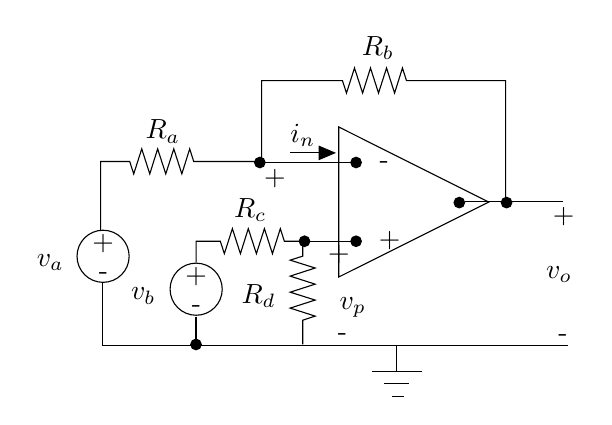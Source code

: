\begin{tikzpicture}[y=-1cm]
\sf
\draw[black] (2.573,3.024) -- (2.573,1.993) -- (3.6,1.993) -- (3.651,2.151) -- (3.753,1.833) -- (3.856,2.151) -- (3.956,1.833) -- (4.058,2.151) -- (4.16,1.833) -- (4.262,2.151) -- (4.362,1.833) -- (4.413,1.993) -- (5.673,1.993) -- (5.673,3.522);
\draw[black] (3.096,5.342) -- (3.096,5.036) -- (3.253,4.984) -- (2.936,4.882) -- (3.253,4.78) -- (2.936,4.68) -- (3.253,4.578) -- (2.936,4.476) -- (3.253,4.373) -- (2.936,4.273) -- (3.096,4.222) -- (3.096,4.033);
\draw[black] (1.742,4.3) -- (1.742,4.033) -- (2.049,4.033) -- (2.1,4.191) -- (2.202,3.873) -- (2.304,4.191) -- (2.404,3.873) -- (2.507,4.191) -- (2.609,3.873) -- (2.711,4.191) -- (2.811,3.873) -- (2.862,4.033) -- (3.171,4.033);
\draw[black] (0.529,3.9) -- (0.529,3.02) -- (0.898,3.02) -- (0.949,3.178) -- (1.051,2.86) -- (1.153,3.178) -- (1.253,2.86) -- (1.356,3.178) -- (1.458,2.86) -- (1.56,3.178) -- (1.66,2.86) -- (1.711,3.02) -- (2.529,3.02);
\draw[black] (0.56,4.224) circle (0.331cm);
\path (0.56,4.153) node[text=black,anchor=base] {+};
\path (0.564,4.516) node[text=black,anchor=base] {-};
\draw[black] (1.742,4.642) circle (0.331cm);
\path (1.742,4.571) node[text=black,anchor=base] {+};
\path (1.747,4.933) node[text=black,anchor=base] {-};
\filldraw[black] (3.773,3.033) circle (0.067cm);
\filldraw[black] (3.773,4.033) circle (0.067cm);
\filldraw[black] (5.084,3.542) circle (0.067cm);
\filldraw[black] (2.551,3.033) circle (0.067cm);
\filldraw[black] (5.684,3.542) circle (0.067cm);
\filldraw[black] (3.118,4.033) circle (0.067cm);
\filldraw[black] (1.74,5.344) circle (0.067cm);
\draw[black] (5.151,3.531) -- (6.407,3.531);
\draw[arrows=-triangle 45,black] (2.94,2.911) -- (3.518,2.911);
\draw[black] (2.551,3.044) -- cycle;
\draw[black] (1.74,4.989) -- (1.74,5.367);
\path (3.096,2.776) node[text=black,anchor=base] {$i_n$};
\path (6.062,4.509) node[text=black,anchor=base west] {$v_o$};
\path (4.051,1.678) node[text=black,anchor=base] {$R_b$};
\path (1.318,2.733) node[text=black,anchor=base] {$R_a$};
\path (3.44,4.898) node[text=black,anchor=base west] {$v_p$};
\path (2.873,4.822) node[text=black,anchor=base east] {$R_d$};
\path (1.351,4.778) node[text=black,anchor=base east] {$v_b$};
\path (0.184,4.356) node[text=black,anchor=base east] {$v_a$};
\path (2.429,3.733) node[text=black,anchor=base] {$R_c$};
\draw[black] (0.551,4.567) -- (0.551,5.353) -- (2.473,5.353) -- (6.462,5.353);
\draw (4.289,5.364) -- (4.289,5.682);
\draw (3.973,5.682) -- (4.607,5.682);
\draw (4.131,5.842) -- (4.449,5.842);
\draw (4.227,6) -- (4.384,6);
\draw (3.553,2.582) -- (5.458,3.536) -- (3.553,4.487) -- cycle;
\draw (2.551,3.033) -- (3.707,3.033);
\draw (3.162,4.033) -- (3.707,4.033);
\path (6.149,3.809) node[anchor=base west] {+};
\path (6.218,5.304) node[anchor=base west] {-};
\path (3.938,4.109) node[anchor=base west] {+};
\path (3.949,3.107) node[anchor=base west] {-};
\path (3.418,5.293) node[anchor=base west] {-};
\path (3.293,4.287) node[anchor=base west] {+};
\path (2.482,3.32) node[anchor=base west] {+};

\end{tikzpicture}%

%% Configure (x)emacs for this file ...
%% Local Variables:
%% mode: latex
%% End: